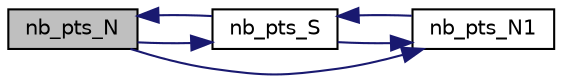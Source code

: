 digraph "nb_pts_N"
{
  edge [fontname="Helvetica",fontsize="10",labelfontname="Helvetica",labelfontsize="10"];
  node [fontname="Helvetica",fontsize="10",shape=record];
  rankdir="LR";
  Node3157 [label="nb_pts_N",height=0.2,width=0.4,color="black", fillcolor="grey75", style="filled", fontcolor="black"];
  Node3157 -> Node3158 [color="midnightblue",fontsize="10",style="solid",fontname="Helvetica"];
  Node3158 [label="nb_pts_S",height=0.2,width=0.4,color="black", fillcolor="white", style="filled",URL="$db/da0/lib_2foundations_2geometry_2orthogonal__points_8_c.html#a9bc3dec6e722644d182738102c3e04f3"];
  Node3158 -> Node3157 [color="midnightblue",fontsize="10",style="solid",fontname="Helvetica"];
  Node3158 -> Node3159 [color="midnightblue",fontsize="10",style="solid",fontname="Helvetica"];
  Node3159 [label="nb_pts_N1",height=0.2,width=0.4,color="black", fillcolor="white", style="filled",URL="$db/da0/lib_2foundations_2geometry_2orthogonal__points_8_c.html#ae0f2e1c76523db67b4ec9629ccc35bc6"];
  Node3159 -> Node3158 [color="midnightblue",fontsize="10",style="solid",fontname="Helvetica"];
  Node3157 -> Node3159 [color="midnightblue",fontsize="10",style="solid",fontname="Helvetica"];
}
